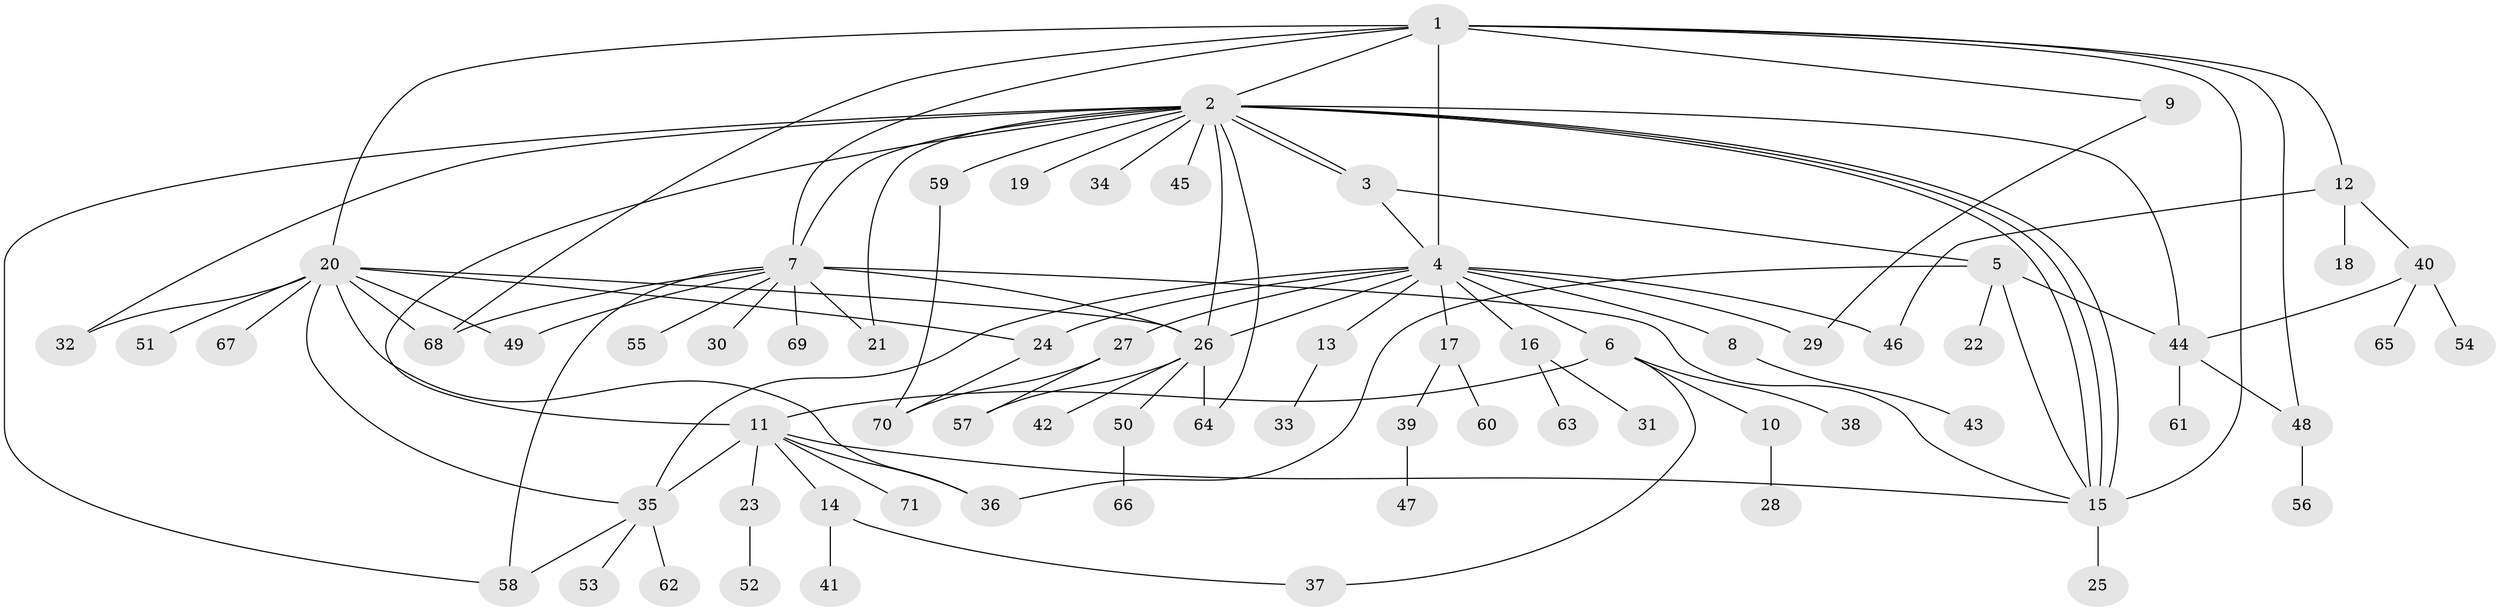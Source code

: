 // Generated by graph-tools (version 1.1) at 2025/49/03/09/25 03:49:57]
// undirected, 71 vertices, 105 edges
graph export_dot {
graph [start="1"]
  node [color=gray90,style=filled];
  1;
  2;
  3;
  4;
  5;
  6;
  7;
  8;
  9;
  10;
  11;
  12;
  13;
  14;
  15;
  16;
  17;
  18;
  19;
  20;
  21;
  22;
  23;
  24;
  25;
  26;
  27;
  28;
  29;
  30;
  31;
  32;
  33;
  34;
  35;
  36;
  37;
  38;
  39;
  40;
  41;
  42;
  43;
  44;
  45;
  46;
  47;
  48;
  49;
  50;
  51;
  52;
  53;
  54;
  55;
  56;
  57;
  58;
  59;
  60;
  61;
  62;
  63;
  64;
  65;
  66;
  67;
  68;
  69;
  70;
  71;
  1 -- 2;
  1 -- 4;
  1 -- 7;
  1 -- 9;
  1 -- 12;
  1 -- 15;
  1 -- 20;
  1 -- 48;
  1 -- 68;
  2 -- 3;
  2 -- 3;
  2 -- 7;
  2 -- 11;
  2 -- 15;
  2 -- 15;
  2 -- 15;
  2 -- 19;
  2 -- 21;
  2 -- 26;
  2 -- 32;
  2 -- 34;
  2 -- 44;
  2 -- 45;
  2 -- 58;
  2 -- 59;
  2 -- 64;
  3 -- 4;
  3 -- 5;
  4 -- 6;
  4 -- 8;
  4 -- 13;
  4 -- 16;
  4 -- 17;
  4 -- 24;
  4 -- 26;
  4 -- 27;
  4 -- 29;
  4 -- 35;
  4 -- 46;
  5 -- 15;
  5 -- 22;
  5 -- 36;
  5 -- 44;
  6 -- 10;
  6 -- 11;
  6 -- 37;
  6 -- 38;
  7 -- 15;
  7 -- 21;
  7 -- 26;
  7 -- 30;
  7 -- 49;
  7 -- 55;
  7 -- 58;
  7 -- 68;
  7 -- 69;
  8 -- 43;
  9 -- 29;
  10 -- 28;
  11 -- 14;
  11 -- 15;
  11 -- 23;
  11 -- 35;
  11 -- 36;
  11 -- 71;
  12 -- 18;
  12 -- 40;
  12 -- 46;
  13 -- 33;
  14 -- 37;
  14 -- 41;
  15 -- 25;
  16 -- 31;
  16 -- 63;
  17 -- 39;
  17 -- 60;
  20 -- 24;
  20 -- 26;
  20 -- 32;
  20 -- 35;
  20 -- 36;
  20 -- 49;
  20 -- 51;
  20 -- 67;
  20 -- 68;
  23 -- 52;
  24 -- 70;
  26 -- 42;
  26 -- 50;
  26 -- 57;
  26 -- 64;
  27 -- 57;
  27 -- 70;
  35 -- 53;
  35 -- 58;
  35 -- 62;
  39 -- 47;
  40 -- 44;
  40 -- 54;
  40 -- 65;
  44 -- 48;
  44 -- 61;
  48 -- 56;
  50 -- 66;
  59 -- 70;
}
